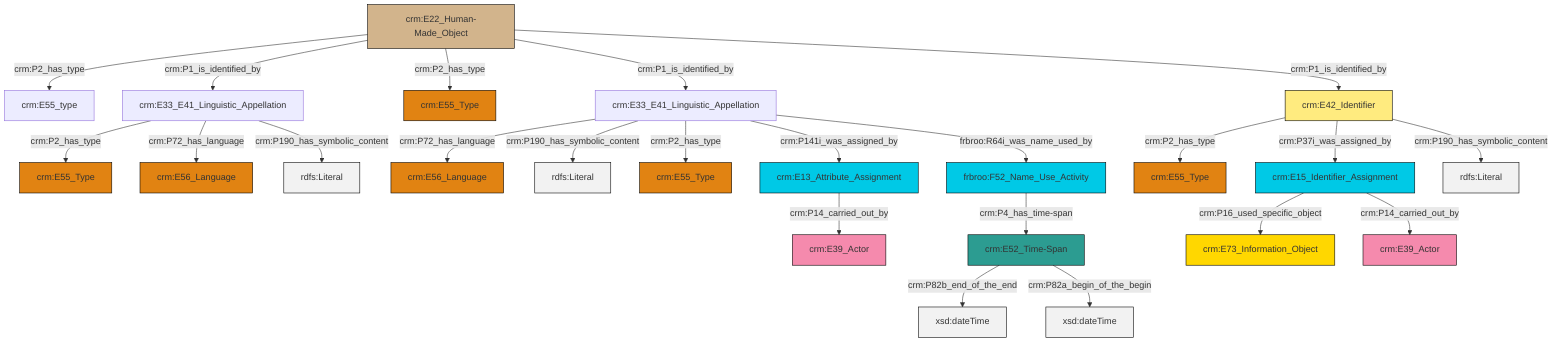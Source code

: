 graph TD
classDef Literal fill:#f2f2f2,stroke:#000000;
classDef CRM_Entity fill:#FFFFFF,stroke:#000000;
classDef Temporal_Entity fill:#00C9E6, stroke:#000000;
classDef Type fill:#E18312, stroke:#000000;
classDef Time-Span fill:#2C9C91, stroke:#000000;
classDef Appellation fill:#FFEB7F, stroke:#000000;
classDef Place fill:#008836, stroke:#000000;
classDef Persistent_Item fill:#B266B2, stroke:#000000;
classDef Conceptual_Object fill:#FFD700, stroke:#000000;
classDef Physical_Thing fill:#D2B48C, stroke:#000000;
classDef Actor fill:#f58aad, stroke:#000000;
classDef PC_Classes fill:#4ce600, stroke:#000000;
classDef Multi fill:#cccccc,stroke:#000000;

0["crm:E33_E41_Linguistic_Appellation"]:::Default -->|crm:P2_has_type| 1["crm:E55_Type"]:::Type
2["frbroo:F52_Name_Use_Activity"]:::Temporal_Entity -->|crm:P4_has_time-span| 3["crm:E52_Time-Span"]:::Time-Span
4["crm:E22_Human-Made_Object"]:::Physical_Thing -->|crm:P2_has_type| 5["crm:E55_type"]:::Default
8["crm:E15_Identifier_Assignment"]:::Temporal_Entity -->|crm:P16_used_specific_object| 9["crm:E73_Information_Object"]:::Conceptual_Object
0["crm:E33_E41_Linguistic_Appellation"]:::Default -->|crm:P72_has_language| 10["crm:E56_Language"]:::Type
3["crm:E52_Time-Span"]:::Time-Span -->|crm:P82b_end_of_the_end| 13[xsd:dateTime]:::Literal
18["crm:E33_E41_Linguistic_Appellation"]:::Default -->|crm:P72_has_language| 16["crm:E56_Language"]:::Type
6["crm:E42_Identifier"]:::Appellation -->|crm:P2_has_type| 20["crm:E55_Type"]:::Type
18["crm:E33_E41_Linguistic_Appellation"]:::Default -->|crm:P190_has_symbolic_content| 21[rdfs:Literal]:::Literal
4["crm:E22_Human-Made_Object"]:::Physical_Thing -->|crm:P1_is_identified_by| 0["crm:E33_E41_Linguistic_Appellation"]:::Default
6["crm:E42_Identifier"]:::Appellation -->|crm:P37i_was_assigned_by| 8["crm:E15_Identifier_Assignment"]:::Temporal_Entity
18["crm:E33_E41_Linguistic_Appellation"]:::Default -->|crm:P2_has_type| 28["crm:E55_Type"]:::Type
6["crm:E42_Identifier"]:::Appellation -->|crm:P190_has_symbolic_content| 29[rdfs:Literal]:::Literal
0["crm:E33_E41_Linguistic_Appellation"]:::Default -->|crm:P190_has_symbolic_content| 30[rdfs:Literal]:::Literal
18["crm:E33_E41_Linguistic_Appellation"]:::Default -->|crm:P141i_was_assigned_by| 31["crm:E13_Attribute_Assignment"]:::Temporal_Entity
3["crm:E52_Time-Span"]:::Time-Span -->|crm:P82a_begin_of_the_begin| 33[xsd:dateTime]:::Literal
31["crm:E13_Attribute_Assignment"]:::Temporal_Entity -->|crm:P14_carried_out_by| 14["crm:E39_Actor"]:::Actor
8["crm:E15_Identifier_Assignment"]:::Temporal_Entity -->|crm:P14_carried_out_by| 36["crm:E39_Actor"]:::Actor
4["crm:E22_Human-Made_Object"]:::Physical_Thing -->|crm:P2_has_type| 26["crm:E55_Type"]:::Type
18["crm:E33_E41_Linguistic_Appellation"]:::Default -->|frbroo:R64i_was_name_used_by| 2["frbroo:F52_Name_Use_Activity"]:::Temporal_Entity
4["crm:E22_Human-Made_Object"]:::Physical_Thing -->|crm:P1_is_identified_by| 18["crm:E33_E41_Linguistic_Appellation"]:::Default
4["crm:E22_Human-Made_Object"]:::Physical_Thing -->|crm:P1_is_identified_by| 6["crm:E42_Identifier"]:::Appellation